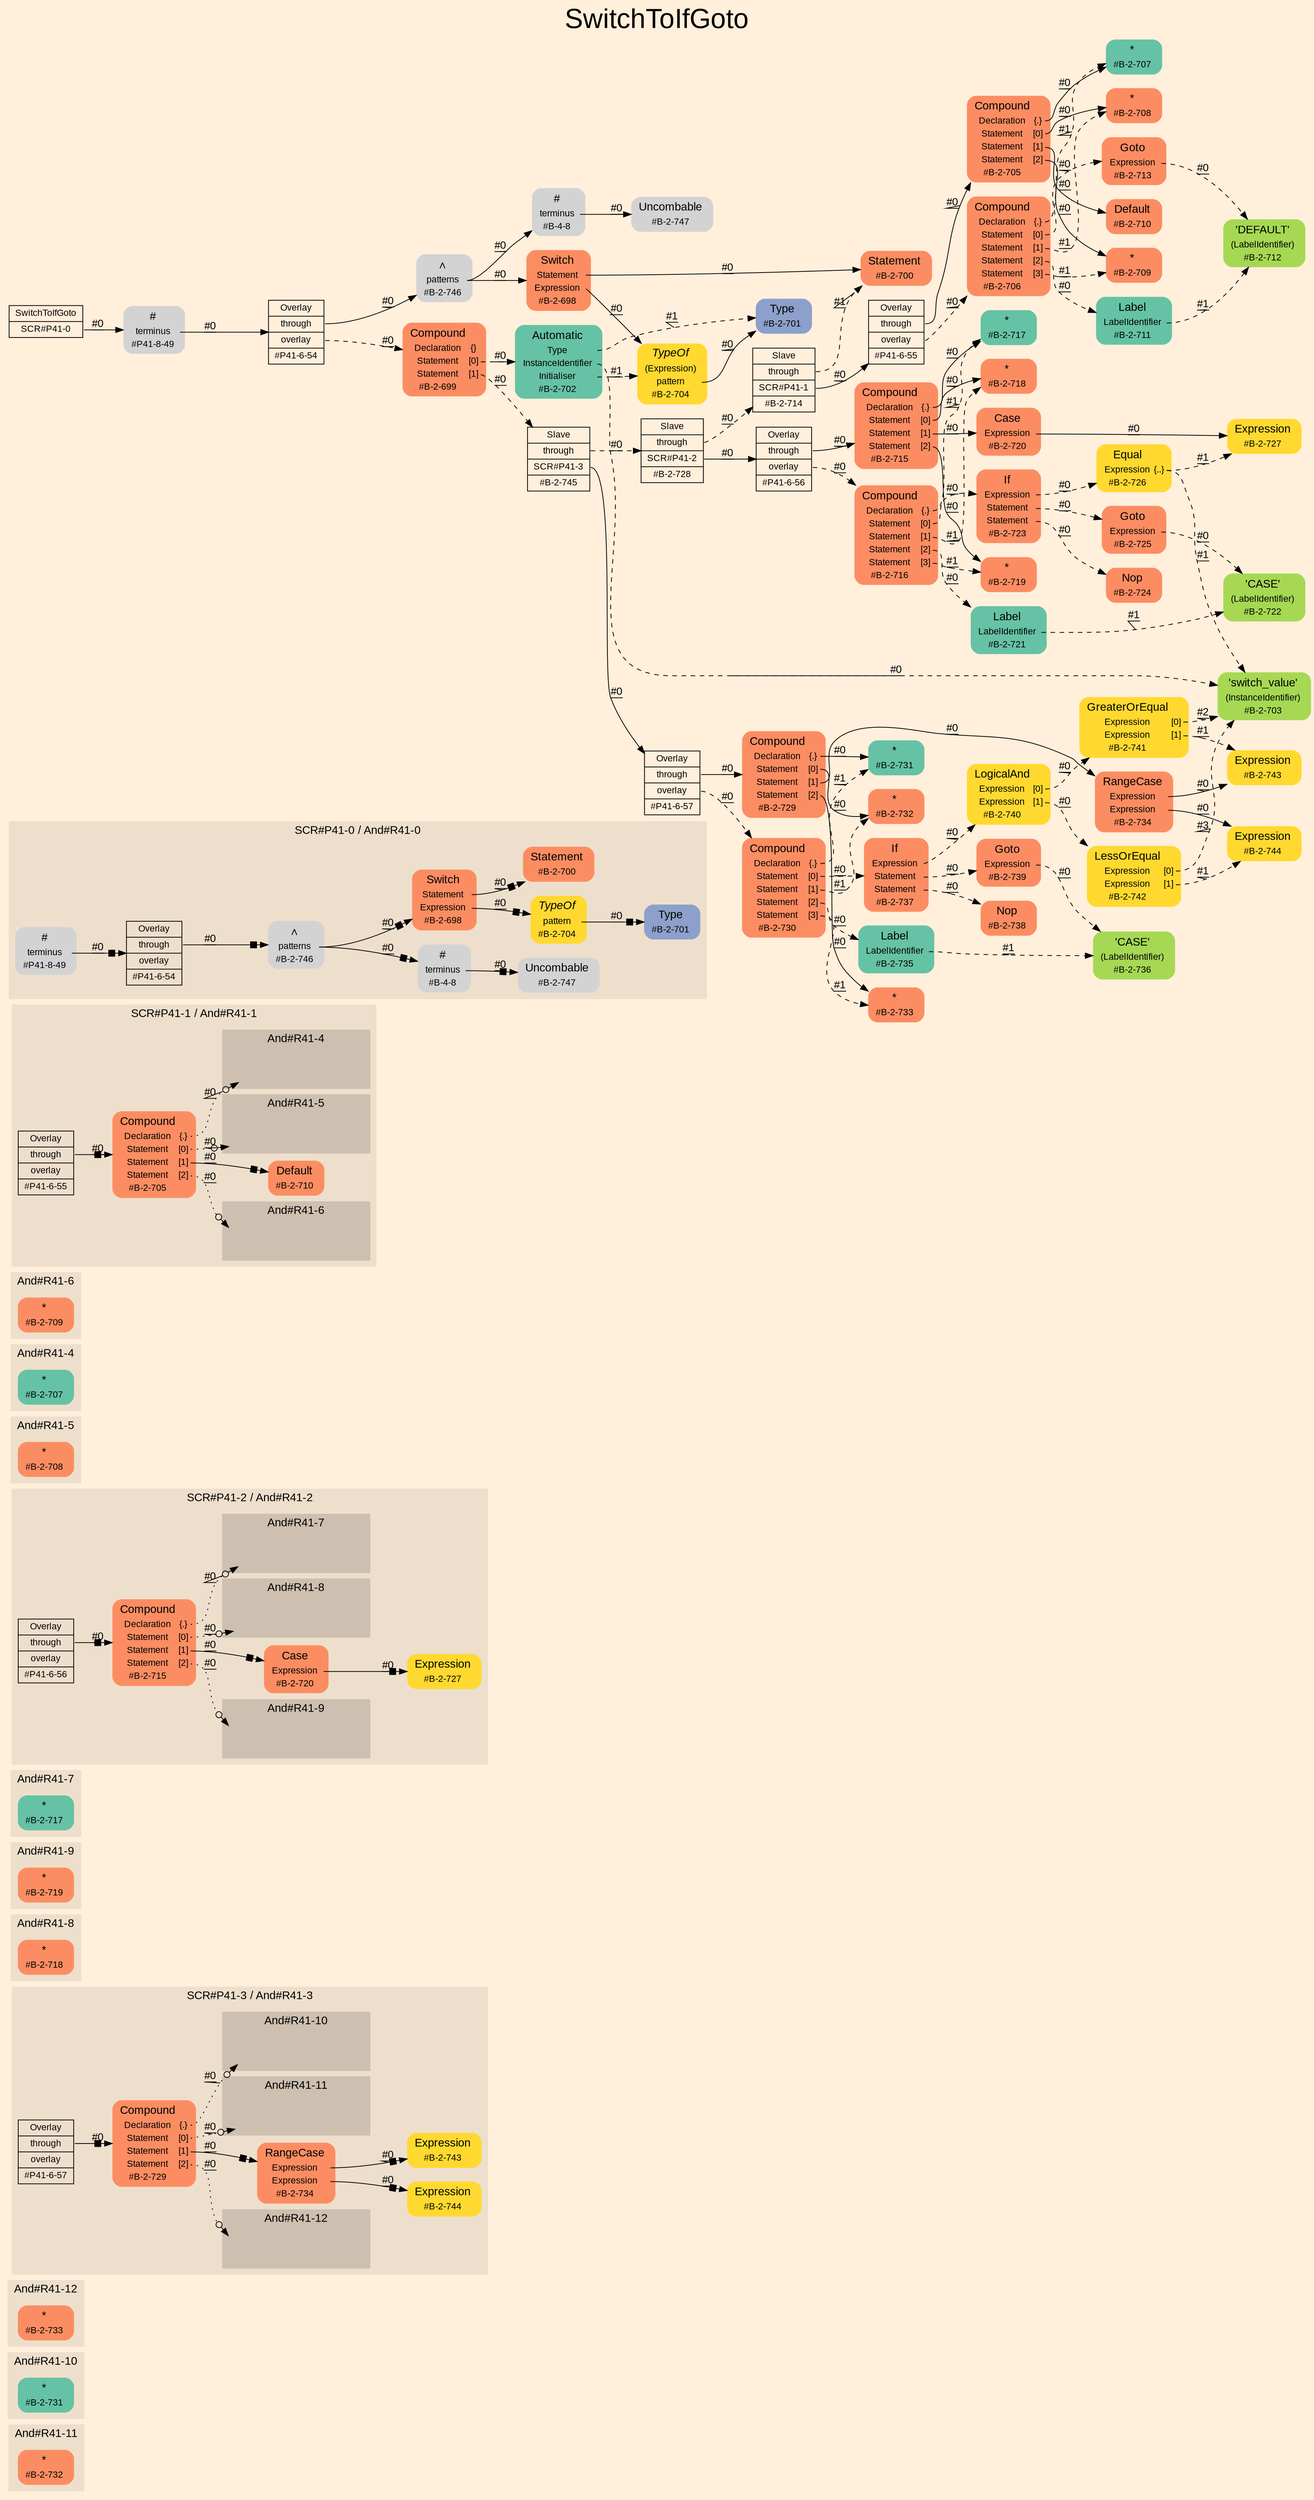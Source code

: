 digraph "SwitchToIfGoto" {
label = "SwitchToIfGoto"
labelloc = t
fontsize = "36"
graph [
    rankdir = "LR"
    ranksep = 0.3
    bgcolor = antiquewhite1
    color = black
    fontcolor = black
    fontname = "Arial"
];
node [
    fontname = "Arial"
];
edge [
    fontname = "Arial"
];

// -------------------- figure And#R41-11 --------------------
subgraph "clusterAnd#R41-11" {
    label = "And#R41-11"
    style = "filled"
    color = antiquewhite2
    fontsize = "15"
    "And#R41-11 / #B-2-732" [
        shape = "plaintext"
        fillcolor = "/set28/2"
        label = <<TABLE BORDER="0" CELLBORDER="0" CELLSPACING="0">
         <TR><TD><FONT POINT-SIZE="15.0">*</FONT></TD><TD></TD></TR>
         <TR><TD>#B-2-732</TD><TD PORT="port0"></TD></TR>
        </TABLE>>
        style = "rounded,filled"
        fontsize = "12"
    ];
    
}


// -------------------- figure And#R41-10 --------------------
subgraph "clusterAnd#R41-10" {
    label = "And#R41-10"
    style = "filled"
    color = antiquewhite2
    fontsize = "15"
    "And#R41-10 / #B-2-731" [
        shape = "plaintext"
        fillcolor = "/set28/1"
        label = <<TABLE BORDER="0" CELLBORDER="0" CELLSPACING="0">
         <TR><TD><FONT POINT-SIZE="15.0">*</FONT></TD><TD></TD></TR>
         <TR><TD>#B-2-731</TD><TD PORT="port0"></TD></TR>
        </TABLE>>
        style = "rounded,filled"
        fontsize = "12"
    ];
    
}


// -------------------- figure And#R41-12 --------------------
subgraph "clusterAnd#R41-12" {
    label = "And#R41-12"
    style = "filled"
    color = antiquewhite2
    fontsize = "15"
    "And#R41-12 / #B-2-733" [
        shape = "plaintext"
        fillcolor = "/set28/2"
        label = <<TABLE BORDER="0" CELLBORDER="0" CELLSPACING="0">
         <TR><TD><FONT POINT-SIZE="15.0">*</FONT></TD><TD></TD></TR>
         <TR><TD>#B-2-733</TD><TD PORT="port0"></TD></TR>
        </TABLE>>
        style = "rounded,filled"
        fontsize = "12"
    ];
    
}


// -------------------- figure And#R41-3 --------------------
subgraph "clusterAnd#R41-3" {
    label = "SCR#P41-3 / And#R41-3"
    style = "filled"
    color = antiquewhite2
    fontsize = "15"
    "And#R41-3 / #B-2-744" [
        shape = "plaintext"
        fillcolor = "/set28/6"
        label = <<TABLE BORDER="0" CELLBORDER="0" CELLSPACING="0">
         <TR><TD><FONT POINT-SIZE="15.0">Expression</FONT></TD><TD></TD></TR>
         <TR><TD>#B-2-744</TD><TD PORT="port0"></TD></TR>
        </TABLE>>
        style = "rounded,filled"
        fontsize = "12"
    ];
    
    "And#R41-3 / #B-2-743" [
        shape = "plaintext"
        fillcolor = "/set28/6"
        label = <<TABLE BORDER="0" CELLBORDER="0" CELLSPACING="0">
         <TR><TD><FONT POINT-SIZE="15.0">Expression</FONT></TD><TD></TD></TR>
         <TR><TD>#B-2-743</TD><TD PORT="port0"></TD></TR>
        </TABLE>>
        style = "rounded,filled"
        fontsize = "12"
    ];
    
    "And#R41-3 / #B-2-734" [
        shape = "plaintext"
        fillcolor = "/set28/2"
        label = <<TABLE BORDER="0" CELLBORDER="0" CELLSPACING="0">
         <TR><TD><FONT POINT-SIZE="15.0">RangeCase</FONT></TD><TD></TD></TR>
         <TR><TD>Expression</TD><TD PORT="port0"></TD></TR>
         <TR><TD>Expression</TD><TD PORT="port1"></TD></TR>
         <TR><TD>#B-2-734</TD><TD PORT="port2"></TD></TR>
        </TABLE>>
        style = "rounded,filled"
        fontsize = "12"
    ];
    
    "And#R41-3 / #P41-6-57" [
        shape = "record"
        fillcolor = antiquewhite2
        label = "<fixed> Overlay | <port0> through | <port1> overlay | <port2> #P41-6-57"
        style = "filled"
        fontsize = "12"
        color = black
        fontcolor = black
    ];
    
    "And#R41-3 / #B-2-729" [
        shape = "plaintext"
        fillcolor = "/set28/2"
        label = <<TABLE BORDER="0" CELLBORDER="0" CELLSPACING="0">
         <TR><TD><FONT POINT-SIZE="15.0">Compound</FONT></TD><TD></TD></TR>
         <TR><TD>Declaration</TD><TD PORT="port0">{.}</TD></TR>
         <TR><TD>Statement</TD><TD PORT="port1">[0]</TD></TR>
         <TR><TD>Statement</TD><TD PORT="port2">[1]</TD></TR>
         <TR><TD>Statement</TD><TD PORT="port3">[2]</TD></TR>
         <TR><TD>#B-2-729</TD><TD PORT="port4"></TD></TR>
        </TABLE>>
        style = "rounded,filled"
        fontsize = "12"
    ];
    
    subgraph "clusterAnd#R41-3 / And#R41-12" {
        label = "And#R41-12"
        style = "filled"
        color = antiquewhite3
        fontsize = "15"
        "And#R41-3 / #0 / #B-2-733" [
            shape = "none"
            style = "invisible"
        ];
        
    }
    
    subgraph "clusterAnd#R41-3 / And#R41-10" {
        label = "And#R41-10"
        style = "filled"
        color = antiquewhite3
        fontsize = "15"
        "And#R41-3 / #0 / #B-2-731" [
            shape = "none"
            style = "invisible"
        ];
        
    }
    
    subgraph "clusterAnd#R41-3 / And#R41-11" {
        label = "And#R41-11"
        style = "filled"
        color = antiquewhite3
        fontsize = "15"
        "And#R41-3 / #0 / #B-2-732" [
            shape = "none"
            style = "invisible"
        ];
        
    }
    
}


// -------------------- figure And#R41-8 --------------------
subgraph "clusterAnd#R41-8" {
    label = "And#R41-8"
    style = "filled"
    color = antiquewhite2
    fontsize = "15"
    "And#R41-8 / #B-2-718" [
        shape = "plaintext"
        fillcolor = "/set28/2"
        label = <<TABLE BORDER="0" CELLBORDER="0" CELLSPACING="0">
         <TR><TD><FONT POINT-SIZE="15.0">*</FONT></TD><TD></TD></TR>
         <TR><TD>#B-2-718</TD><TD PORT="port0"></TD></TR>
        </TABLE>>
        style = "rounded,filled"
        fontsize = "12"
    ];
    
}


// -------------------- figure And#R41-9 --------------------
subgraph "clusterAnd#R41-9" {
    label = "And#R41-9"
    style = "filled"
    color = antiquewhite2
    fontsize = "15"
    "And#R41-9 / #B-2-719" [
        shape = "plaintext"
        fillcolor = "/set28/2"
        label = <<TABLE BORDER="0" CELLBORDER="0" CELLSPACING="0">
         <TR><TD><FONT POINT-SIZE="15.0">*</FONT></TD><TD></TD></TR>
         <TR><TD>#B-2-719</TD><TD PORT="port0"></TD></TR>
        </TABLE>>
        style = "rounded,filled"
        fontsize = "12"
    ];
    
}


// -------------------- figure And#R41-7 --------------------
subgraph "clusterAnd#R41-7" {
    label = "And#R41-7"
    style = "filled"
    color = antiquewhite2
    fontsize = "15"
    "And#R41-7 / #B-2-717" [
        shape = "plaintext"
        fillcolor = "/set28/1"
        label = <<TABLE BORDER="0" CELLBORDER="0" CELLSPACING="0">
         <TR><TD><FONT POINT-SIZE="15.0">*</FONT></TD><TD></TD></TR>
         <TR><TD>#B-2-717</TD><TD PORT="port0"></TD></TR>
        </TABLE>>
        style = "rounded,filled"
        fontsize = "12"
    ];
    
}


// -------------------- figure And#R41-2 --------------------
subgraph "clusterAnd#R41-2" {
    label = "SCR#P41-2 / And#R41-2"
    style = "filled"
    color = antiquewhite2
    fontsize = "15"
    "And#R41-2 / #B-2-720" [
        shape = "plaintext"
        fillcolor = "/set28/2"
        label = <<TABLE BORDER="0" CELLBORDER="0" CELLSPACING="0">
         <TR><TD><FONT POINT-SIZE="15.0">Case</FONT></TD><TD></TD></TR>
         <TR><TD>Expression</TD><TD PORT="port0"></TD></TR>
         <TR><TD>#B-2-720</TD><TD PORT="port1"></TD></TR>
        </TABLE>>
        style = "rounded,filled"
        fontsize = "12"
    ];
    
    "And#R41-2 / #P41-6-56" [
        shape = "record"
        fillcolor = antiquewhite2
        label = "<fixed> Overlay | <port0> through | <port1> overlay | <port2> #P41-6-56"
        style = "filled"
        fontsize = "12"
        color = black
        fontcolor = black
    ];
    
    "And#R41-2 / #B-2-727" [
        shape = "plaintext"
        fillcolor = "/set28/6"
        label = <<TABLE BORDER="0" CELLBORDER="0" CELLSPACING="0">
         <TR><TD><FONT POINT-SIZE="15.0">Expression</FONT></TD><TD></TD></TR>
         <TR><TD>#B-2-727</TD><TD PORT="port0"></TD></TR>
        </TABLE>>
        style = "rounded,filled"
        fontsize = "12"
    ];
    
    "And#R41-2 / #B-2-715" [
        shape = "plaintext"
        fillcolor = "/set28/2"
        label = <<TABLE BORDER="0" CELLBORDER="0" CELLSPACING="0">
         <TR><TD><FONT POINT-SIZE="15.0">Compound</FONT></TD><TD></TD></TR>
         <TR><TD>Declaration</TD><TD PORT="port0">{.}</TD></TR>
         <TR><TD>Statement</TD><TD PORT="port1">[0]</TD></TR>
         <TR><TD>Statement</TD><TD PORT="port2">[1]</TD></TR>
         <TR><TD>Statement</TD><TD PORT="port3">[2]</TD></TR>
         <TR><TD>#B-2-715</TD><TD PORT="port4"></TD></TR>
        </TABLE>>
        style = "rounded,filled"
        fontsize = "12"
    ];
    
    subgraph "clusterAnd#R41-2 / And#R41-7" {
        label = "And#R41-7"
        style = "filled"
        color = antiquewhite3
        fontsize = "15"
        "And#R41-2 / #0 / #B-2-717" [
            shape = "none"
            style = "invisible"
        ];
        
    }
    
    subgraph "clusterAnd#R41-2 / And#R41-9" {
        label = "And#R41-9"
        style = "filled"
        color = antiquewhite3
        fontsize = "15"
        "And#R41-2 / #0 / #B-2-719" [
            shape = "none"
            style = "invisible"
        ];
        
    }
    
    subgraph "clusterAnd#R41-2 / And#R41-8" {
        label = "And#R41-8"
        style = "filled"
        color = antiquewhite3
        fontsize = "15"
        "And#R41-2 / #0 / #B-2-718" [
            shape = "none"
            style = "invisible"
        ];
        
    }
    
}


// -------------------- figure And#R41-5 --------------------
subgraph "clusterAnd#R41-5" {
    label = "And#R41-5"
    style = "filled"
    color = antiquewhite2
    fontsize = "15"
    "And#R41-5 / #B-2-708" [
        shape = "plaintext"
        fillcolor = "/set28/2"
        label = <<TABLE BORDER="0" CELLBORDER="0" CELLSPACING="0">
         <TR><TD><FONT POINT-SIZE="15.0">*</FONT></TD><TD></TD></TR>
         <TR><TD>#B-2-708</TD><TD PORT="port0"></TD></TR>
        </TABLE>>
        style = "rounded,filled"
        fontsize = "12"
    ];
    
}


// -------------------- figure And#R41-4 --------------------
subgraph "clusterAnd#R41-4" {
    label = "And#R41-4"
    style = "filled"
    color = antiquewhite2
    fontsize = "15"
    "And#R41-4 / #B-2-707" [
        shape = "plaintext"
        fillcolor = "/set28/1"
        label = <<TABLE BORDER="0" CELLBORDER="0" CELLSPACING="0">
         <TR><TD><FONT POINT-SIZE="15.0">*</FONT></TD><TD></TD></TR>
         <TR><TD>#B-2-707</TD><TD PORT="port0"></TD></TR>
        </TABLE>>
        style = "rounded,filled"
        fontsize = "12"
    ];
    
}


// -------------------- figure And#R41-6 --------------------
subgraph "clusterAnd#R41-6" {
    label = "And#R41-6"
    style = "filled"
    color = antiquewhite2
    fontsize = "15"
    "And#R41-6 / #B-2-709" [
        shape = "plaintext"
        fillcolor = "/set28/2"
        label = <<TABLE BORDER="0" CELLBORDER="0" CELLSPACING="0">
         <TR><TD><FONT POINT-SIZE="15.0">*</FONT></TD><TD></TD></TR>
         <TR><TD>#B-2-709</TD><TD PORT="port0"></TD></TR>
        </TABLE>>
        style = "rounded,filled"
        fontsize = "12"
    ];
    
}


// -------------------- figure And#R41-1 --------------------
subgraph "clusterAnd#R41-1" {
    label = "SCR#P41-1 / And#R41-1"
    style = "filled"
    color = antiquewhite2
    fontsize = "15"
    "And#R41-1 / #B-2-710" [
        shape = "plaintext"
        fillcolor = "/set28/2"
        label = <<TABLE BORDER="0" CELLBORDER="0" CELLSPACING="0">
         <TR><TD><FONT POINT-SIZE="15.0">Default</FONT></TD><TD></TD></TR>
         <TR><TD>#B-2-710</TD><TD PORT="port0"></TD></TR>
        </TABLE>>
        style = "rounded,filled"
        fontsize = "12"
    ];
    
    "And#R41-1 / #P41-6-55" [
        shape = "record"
        fillcolor = antiquewhite2
        label = "<fixed> Overlay | <port0> through | <port1> overlay | <port2> #P41-6-55"
        style = "filled"
        fontsize = "12"
        color = black
        fontcolor = black
    ];
    
    "And#R41-1 / #B-2-705" [
        shape = "plaintext"
        fillcolor = "/set28/2"
        label = <<TABLE BORDER="0" CELLBORDER="0" CELLSPACING="0">
         <TR><TD><FONT POINT-SIZE="15.0">Compound</FONT></TD><TD></TD></TR>
         <TR><TD>Declaration</TD><TD PORT="port0">{.}</TD></TR>
         <TR><TD>Statement</TD><TD PORT="port1">[0]</TD></TR>
         <TR><TD>Statement</TD><TD PORT="port2">[1]</TD></TR>
         <TR><TD>Statement</TD><TD PORT="port3">[2]</TD></TR>
         <TR><TD>#B-2-705</TD><TD PORT="port4"></TD></TR>
        </TABLE>>
        style = "rounded,filled"
        fontsize = "12"
    ];
    
    subgraph "clusterAnd#R41-1 / And#R41-6" {
        label = "And#R41-6"
        style = "filled"
        color = antiquewhite3
        fontsize = "15"
        "And#R41-1 / #0 / #B-2-709" [
            shape = "none"
            style = "invisible"
        ];
        
    }
    
    subgraph "clusterAnd#R41-1 / And#R41-4" {
        label = "And#R41-4"
        style = "filled"
        color = antiquewhite3
        fontsize = "15"
        "And#R41-1 / #0 / #B-2-707" [
            shape = "none"
            style = "invisible"
        ];
        
    }
    
    subgraph "clusterAnd#R41-1 / And#R41-5" {
        label = "And#R41-5"
        style = "filled"
        color = antiquewhite3
        fontsize = "15"
        "And#R41-1 / #0 / #B-2-708" [
            shape = "none"
            style = "invisible"
        ];
        
    }
    
}


// -------------------- figure And#R41-0 --------------------
subgraph "clusterAnd#R41-0" {
    label = "SCR#P41-0 / And#R41-0"
    style = "filled"
    color = antiquewhite2
    fontsize = "15"
    "And#R41-0 / #B-2-747" [
        shape = "plaintext"
        label = <<TABLE BORDER="0" CELLBORDER="0" CELLSPACING="0">
         <TR><TD><FONT POINT-SIZE="15.0">Uncombable</FONT></TD><TD></TD></TR>
         <TR><TD>#B-2-747</TD><TD PORT="port0"></TD></TR>
        </TABLE>>
        style = "rounded,filled"
        fontsize = "12"
    ];
    
    "And#R41-0 / #B-2-701" [
        shape = "plaintext"
        fillcolor = "/set28/3"
        label = <<TABLE BORDER="0" CELLBORDER="0" CELLSPACING="0">
         <TR><TD><FONT POINT-SIZE="15.0">Type</FONT></TD><TD></TD></TR>
         <TR><TD>#B-2-701</TD><TD PORT="port0"></TD></TR>
        </TABLE>>
        style = "rounded,filled"
        fontsize = "12"
    ];
    
    "And#R41-0 / #B-2-704" [
        shape = "plaintext"
        fillcolor = "/set28/6"
        label = <<TABLE BORDER="0" CELLBORDER="0" CELLSPACING="0">
         <TR><TD><FONT POINT-SIZE="15.0"><I>TypeOf</I></FONT></TD><TD></TD></TR>
         <TR><TD>pattern</TD><TD PORT="port0"></TD></TR>
         <TR><TD>#B-2-704</TD><TD PORT="port1"></TD></TR>
        </TABLE>>
        style = "rounded,filled"
        fontsize = "12"
    ];
    
    "And#R41-0 / #P41-8-49" [
        shape = "plaintext"
        label = <<TABLE BORDER="0" CELLBORDER="0" CELLSPACING="0">
         <TR><TD><FONT POINT-SIZE="15.0">#</FONT></TD><TD></TD></TR>
         <TR><TD>terminus</TD><TD PORT="port0"></TD></TR>
         <TR><TD>#P41-8-49</TD><TD PORT="port1"></TD></TR>
        </TABLE>>
        style = "rounded,filled"
        fontsize = "12"
    ];
    
    "And#R41-0 / #P41-6-54" [
        shape = "record"
        fillcolor = antiquewhite2
        label = "<fixed> Overlay | <port0> through | <port1> overlay | <port2> #P41-6-54"
        style = "filled"
        fontsize = "12"
        color = black
        fontcolor = black
    ];
    
    "And#R41-0 / #B-2-746" [
        shape = "plaintext"
        label = <<TABLE BORDER="0" CELLBORDER="0" CELLSPACING="0">
         <TR><TD><FONT POINT-SIZE="15.0">∧</FONT></TD><TD></TD></TR>
         <TR><TD>patterns</TD><TD PORT="port0"></TD></TR>
         <TR><TD>#B-2-746</TD><TD PORT="port1"></TD></TR>
        </TABLE>>
        style = "rounded,filled"
        fontsize = "12"
    ];
    
    "And#R41-0 / #B-4-8" [
        shape = "plaintext"
        label = <<TABLE BORDER="0" CELLBORDER="0" CELLSPACING="0">
         <TR><TD><FONT POINT-SIZE="15.0">#</FONT></TD><TD></TD></TR>
         <TR><TD>terminus</TD><TD PORT="port0"></TD></TR>
         <TR><TD>#B-4-8</TD><TD PORT="port1"></TD></TR>
        </TABLE>>
        style = "rounded,filled"
        fontsize = "12"
    ];
    
    "And#R41-0 / #B-2-700" [
        shape = "plaintext"
        fillcolor = "/set28/2"
        label = <<TABLE BORDER="0" CELLBORDER="0" CELLSPACING="0">
         <TR><TD><FONT POINT-SIZE="15.0">Statement</FONT></TD><TD></TD></TR>
         <TR><TD>#B-2-700</TD><TD PORT="port0"></TD></TR>
        </TABLE>>
        style = "rounded,filled"
        fontsize = "12"
    ];
    
    "And#R41-0 / #B-2-698" [
        shape = "plaintext"
        fillcolor = "/set28/2"
        label = <<TABLE BORDER="0" CELLBORDER="0" CELLSPACING="0">
         <TR><TD><FONT POINT-SIZE="15.0">Switch</FONT></TD><TD></TD></TR>
         <TR><TD>Statement</TD><TD PORT="port0"></TD></TR>
         <TR><TD>Expression</TD><TD PORT="port1"></TD></TR>
         <TR><TD>#B-2-698</TD><TD PORT="port2"></TD></TR>
        </TABLE>>
        style = "rounded,filled"
        fontsize = "12"
    ];
    
}


// -------------------- transformation figure --------------------
"CR#P41-0" [
    shape = "record"
    fillcolor = antiquewhite1
    label = "<fixed> SwitchToIfGoto | <port0> SCR#P41-0"
    style = "filled"
    fontsize = "12"
    color = black
    fontcolor = black
];

"#P41-8-49" [
    shape = "plaintext"
    label = <<TABLE BORDER="0" CELLBORDER="0" CELLSPACING="0">
     <TR><TD><FONT POINT-SIZE="15.0">#</FONT></TD><TD></TD></TR>
     <TR><TD>terminus</TD><TD PORT="port0"></TD></TR>
     <TR><TD>#P41-8-49</TD><TD PORT="port1"></TD></TR>
    </TABLE>>
    style = "rounded,filled"
    fontsize = "12"
];

"#P41-6-54" [
    shape = "record"
    fillcolor = antiquewhite1
    label = "<fixed> Overlay | <port0> through | <port1> overlay | <port2> #P41-6-54"
    style = "filled"
    fontsize = "12"
    color = black
    fontcolor = black
];

"#B-2-746" [
    shape = "plaintext"
    label = <<TABLE BORDER="0" CELLBORDER="0" CELLSPACING="0">
     <TR><TD><FONT POINT-SIZE="15.0">∧</FONT></TD><TD></TD></TR>
     <TR><TD>patterns</TD><TD PORT="port0"></TD></TR>
     <TR><TD>#B-2-746</TD><TD PORT="port1"></TD></TR>
    </TABLE>>
    style = "rounded,filled"
    fontsize = "12"
];

"#B-2-698" [
    shape = "plaintext"
    fillcolor = "/set28/2"
    label = <<TABLE BORDER="0" CELLBORDER="0" CELLSPACING="0">
     <TR><TD><FONT POINT-SIZE="15.0">Switch</FONT></TD><TD></TD></TR>
     <TR><TD>Statement</TD><TD PORT="port0"></TD></TR>
     <TR><TD>Expression</TD><TD PORT="port1"></TD></TR>
     <TR><TD>#B-2-698</TD><TD PORT="port2"></TD></TR>
    </TABLE>>
    style = "rounded,filled"
    fontsize = "12"
];

"#B-2-700" [
    shape = "plaintext"
    fillcolor = "/set28/2"
    label = <<TABLE BORDER="0" CELLBORDER="0" CELLSPACING="0">
     <TR><TD><FONT POINT-SIZE="15.0">Statement</FONT></TD><TD></TD></TR>
     <TR><TD>#B-2-700</TD><TD PORT="port0"></TD></TR>
    </TABLE>>
    style = "rounded,filled"
    fontsize = "12"
];

"#B-2-704" [
    shape = "plaintext"
    fillcolor = "/set28/6"
    label = <<TABLE BORDER="0" CELLBORDER="0" CELLSPACING="0">
     <TR><TD><FONT POINT-SIZE="15.0"><I>TypeOf</I></FONT></TD><TD></TD></TR>
     <TR><TD>(Expression)</TD><TD PORT="port0"></TD></TR>
     <TR><TD>pattern</TD><TD PORT="port1"></TD></TR>
     <TR><TD>#B-2-704</TD><TD PORT="port2"></TD></TR>
    </TABLE>>
    style = "rounded,filled"
    fontsize = "12"
];

"#B-2-701" [
    shape = "plaintext"
    fillcolor = "/set28/3"
    label = <<TABLE BORDER="0" CELLBORDER="0" CELLSPACING="0">
     <TR><TD><FONT POINT-SIZE="15.0">Type</FONT></TD><TD></TD></TR>
     <TR><TD>#B-2-701</TD><TD PORT="port0"></TD></TR>
    </TABLE>>
    style = "rounded,filled"
    fontsize = "12"
];

"#B-4-8" [
    shape = "plaintext"
    label = <<TABLE BORDER="0" CELLBORDER="0" CELLSPACING="0">
     <TR><TD><FONT POINT-SIZE="15.0">#</FONT></TD><TD></TD></TR>
     <TR><TD>terminus</TD><TD PORT="port0"></TD></TR>
     <TR><TD>#B-4-8</TD><TD PORT="port1"></TD></TR>
    </TABLE>>
    style = "rounded,filled"
    fontsize = "12"
];

"#B-2-747" [
    shape = "plaintext"
    label = <<TABLE BORDER="0" CELLBORDER="0" CELLSPACING="0">
     <TR><TD><FONT POINT-SIZE="15.0">Uncombable</FONT></TD><TD></TD></TR>
     <TR><TD>#B-2-747</TD><TD PORT="port0"></TD></TR>
    </TABLE>>
    style = "rounded,filled"
    fontsize = "12"
];

"#B-2-699" [
    shape = "plaintext"
    fillcolor = "/set28/2"
    label = <<TABLE BORDER="0" CELLBORDER="0" CELLSPACING="0">
     <TR><TD><FONT POINT-SIZE="15.0">Compound</FONT></TD><TD></TD></TR>
     <TR><TD>Declaration</TD><TD PORT="port0">{}</TD></TR>
     <TR><TD>Statement</TD><TD PORT="port1">[0]</TD></TR>
     <TR><TD>Statement</TD><TD PORT="port2">[1]</TD></TR>
     <TR><TD>#B-2-699</TD><TD PORT="port3"></TD></TR>
    </TABLE>>
    style = "rounded,filled"
    fontsize = "12"
];

"#B-2-702" [
    shape = "plaintext"
    fillcolor = "/set28/1"
    label = <<TABLE BORDER="0" CELLBORDER="0" CELLSPACING="0">
     <TR><TD><FONT POINT-SIZE="15.0">Automatic</FONT></TD><TD></TD></TR>
     <TR><TD>Type</TD><TD PORT="port0"></TD></TR>
     <TR><TD>InstanceIdentifier</TD><TD PORT="port1"></TD></TR>
     <TR><TD>Initialiser</TD><TD PORT="port2"></TD></TR>
     <TR><TD>#B-2-702</TD><TD PORT="port3"></TD></TR>
    </TABLE>>
    style = "rounded,filled"
    fontsize = "12"
];

"#B-2-703" [
    shape = "plaintext"
    fillcolor = "/set28/5"
    label = <<TABLE BORDER="0" CELLBORDER="0" CELLSPACING="0">
     <TR><TD><FONT POINT-SIZE="15.0">'switch_value'</FONT></TD><TD></TD></TR>
     <TR><TD>(InstanceIdentifier)</TD><TD PORT="port0"></TD></TR>
     <TR><TD>#B-2-703</TD><TD PORT="port1"></TD></TR>
    </TABLE>>
    style = "rounded,filled"
    fontsize = "12"
];

"#B-2-745" [
    shape = "record"
    fillcolor = antiquewhite1
    label = "<fixed> Slave | <port0> through | <port1> SCR#P41-3 | <port2> #B-2-745"
    style = "filled"
    fontsize = "12"
    color = black
    fontcolor = black
];

"#B-2-728" [
    shape = "record"
    fillcolor = antiquewhite1
    label = "<fixed> Slave | <port0> through | <port1> SCR#P41-2 | <port2> #B-2-728"
    style = "filled"
    fontsize = "12"
    color = black
    fontcolor = black
];

"#B-2-714" [
    shape = "record"
    fillcolor = antiquewhite1
    label = "<fixed> Slave | <port0> through | <port1> SCR#P41-1 | <port2> #B-2-714"
    style = "filled"
    fontsize = "12"
    color = black
    fontcolor = black
];

"#P41-6-55" [
    shape = "record"
    fillcolor = antiquewhite1
    label = "<fixed> Overlay | <port0> through | <port1> overlay | <port2> #P41-6-55"
    style = "filled"
    fontsize = "12"
    color = black
    fontcolor = black
];

"#B-2-705" [
    shape = "plaintext"
    fillcolor = "/set28/2"
    label = <<TABLE BORDER="0" CELLBORDER="0" CELLSPACING="0">
     <TR><TD><FONT POINT-SIZE="15.0">Compound</FONT></TD><TD></TD></TR>
     <TR><TD>Declaration</TD><TD PORT="port0">{.}</TD></TR>
     <TR><TD>Statement</TD><TD PORT="port1">[0]</TD></TR>
     <TR><TD>Statement</TD><TD PORT="port2">[1]</TD></TR>
     <TR><TD>Statement</TD><TD PORT="port3">[2]</TD></TR>
     <TR><TD>#B-2-705</TD><TD PORT="port4"></TD></TR>
    </TABLE>>
    style = "rounded,filled"
    fontsize = "12"
];

"#B-2-707" [
    shape = "plaintext"
    fillcolor = "/set28/1"
    label = <<TABLE BORDER="0" CELLBORDER="0" CELLSPACING="0">
     <TR><TD><FONT POINT-SIZE="15.0">*</FONT></TD><TD></TD></TR>
     <TR><TD>#B-2-707</TD><TD PORT="port0"></TD></TR>
    </TABLE>>
    style = "rounded,filled"
    fontsize = "12"
];

"#B-2-708" [
    shape = "plaintext"
    fillcolor = "/set28/2"
    label = <<TABLE BORDER="0" CELLBORDER="0" CELLSPACING="0">
     <TR><TD><FONT POINT-SIZE="15.0">*</FONT></TD><TD></TD></TR>
     <TR><TD>#B-2-708</TD><TD PORT="port0"></TD></TR>
    </TABLE>>
    style = "rounded,filled"
    fontsize = "12"
];

"#B-2-710" [
    shape = "plaintext"
    fillcolor = "/set28/2"
    label = <<TABLE BORDER="0" CELLBORDER="0" CELLSPACING="0">
     <TR><TD><FONT POINT-SIZE="15.0">Default</FONT></TD><TD></TD></TR>
     <TR><TD>#B-2-710</TD><TD PORT="port0"></TD></TR>
    </TABLE>>
    style = "rounded,filled"
    fontsize = "12"
];

"#B-2-709" [
    shape = "plaintext"
    fillcolor = "/set28/2"
    label = <<TABLE BORDER="0" CELLBORDER="0" CELLSPACING="0">
     <TR><TD><FONT POINT-SIZE="15.0">*</FONT></TD><TD></TD></TR>
     <TR><TD>#B-2-709</TD><TD PORT="port0"></TD></TR>
    </TABLE>>
    style = "rounded,filled"
    fontsize = "12"
];

"#B-2-706" [
    shape = "plaintext"
    fillcolor = "/set28/2"
    label = <<TABLE BORDER="0" CELLBORDER="0" CELLSPACING="0">
     <TR><TD><FONT POINT-SIZE="15.0">Compound</FONT></TD><TD></TD></TR>
     <TR><TD>Declaration</TD><TD PORT="port0">{.}</TD></TR>
     <TR><TD>Statement</TD><TD PORT="port1">[0]</TD></TR>
     <TR><TD>Statement</TD><TD PORT="port2">[1]</TD></TR>
     <TR><TD>Statement</TD><TD PORT="port3">[2]</TD></TR>
     <TR><TD>Statement</TD><TD PORT="port4">[3]</TD></TR>
     <TR><TD>#B-2-706</TD><TD PORT="port5"></TD></TR>
    </TABLE>>
    style = "rounded,filled"
    fontsize = "12"
];

"#B-2-713" [
    shape = "plaintext"
    fillcolor = "/set28/2"
    label = <<TABLE BORDER="0" CELLBORDER="0" CELLSPACING="0">
     <TR><TD><FONT POINT-SIZE="15.0">Goto</FONT></TD><TD></TD></TR>
     <TR><TD>Expression</TD><TD PORT="port0"></TD></TR>
     <TR><TD>#B-2-713</TD><TD PORT="port1"></TD></TR>
    </TABLE>>
    style = "rounded,filled"
    fontsize = "12"
];

"#B-2-712" [
    shape = "plaintext"
    fillcolor = "/set28/5"
    label = <<TABLE BORDER="0" CELLBORDER="0" CELLSPACING="0">
     <TR><TD><FONT POINT-SIZE="15.0">'DEFAULT'</FONT></TD><TD></TD></TR>
     <TR><TD>(LabelIdentifier)</TD><TD PORT="port0"></TD></TR>
     <TR><TD>#B-2-712</TD><TD PORT="port1"></TD></TR>
    </TABLE>>
    style = "rounded,filled"
    fontsize = "12"
];

"#B-2-711" [
    shape = "plaintext"
    fillcolor = "/set28/1"
    label = <<TABLE BORDER="0" CELLBORDER="0" CELLSPACING="0">
     <TR><TD><FONT POINT-SIZE="15.0">Label</FONT></TD><TD></TD></TR>
     <TR><TD>LabelIdentifier</TD><TD PORT="port0"></TD></TR>
     <TR><TD>#B-2-711</TD><TD PORT="port1"></TD></TR>
    </TABLE>>
    style = "rounded,filled"
    fontsize = "12"
];

"#P41-6-56" [
    shape = "record"
    fillcolor = antiquewhite1
    label = "<fixed> Overlay | <port0> through | <port1> overlay | <port2> #P41-6-56"
    style = "filled"
    fontsize = "12"
    color = black
    fontcolor = black
];

"#B-2-715" [
    shape = "plaintext"
    fillcolor = "/set28/2"
    label = <<TABLE BORDER="0" CELLBORDER="0" CELLSPACING="0">
     <TR><TD><FONT POINT-SIZE="15.0">Compound</FONT></TD><TD></TD></TR>
     <TR><TD>Declaration</TD><TD PORT="port0">{.}</TD></TR>
     <TR><TD>Statement</TD><TD PORT="port1">[0]</TD></TR>
     <TR><TD>Statement</TD><TD PORT="port2">[1]</TD></TR>
     <TR><TD>Statement</TD><TD PORT="port3">[2]</TD></TR>
     <TR><TD>#B-2-715</TD><TD PORT="port4"></TD></TR>
    </TABLE>>
    style = "rounded,filled"
    fontsize = "12"
];

"#B-2-717" [
    shape = "plaintext"
    fillcolor = "/set28/1"
    label = <<TABLE BORDER="0" CELLBORDER="0" CELLSPACING="0">
     <TR><TD><FONT POINT-SIZE="15.0">*</FONT></TD><TD></TD></TR>
     <TR><TD>#B-2-717</TD><TD PORT="port0"></TD></TR>
    </TABLE>>
    style = "rounded,filled"
    fontsize = "12"
];

"#B-2-718" [
    shape = "plaintext"
    fillcolor = "/set28/2"
    label = <<TABLE BORDER="0" CELLBORDER="0" CELLSPACING="0">
     <TR><TD><FONT POINT-SIZE="15.0">*</FONT></TD><TD></TD></TR>
     <TR><TD>#B-2-718</TD><TD PORT="port0"></TD></TR>
    </TABLE>>
    style = "rounded,filled"
    fontsize = "12"
];

"#B-2-720" [
    shape = "plaintext"
    fillcolor = "/set28/2"
    label = <<TABLE BORDER="0" CELLBORDER="0" CELLSPACING="0">
     <TR><TD><FONT POINT-SIZE="15.0">Case</FONT></TD><TD></TD></TR>
     <TR><TD>Expression</TD><TD PORT="port0"></TD></TR>
     <TR><TD>#B-2-720</TD><TD PORT="port1"></TD></TR>
    </TABLE>>
    style = "rounded,filled"
    fontsize = "12"
];

"#B-2-727" [
    shape = "plaintext"
    fillcolor = "/set28/6"
    label = <<TABLE BORDER="0" CELLBORDER="0" CELLSPACING="0">
     <TR><TD><FONT POINT-SIZE="15.0">Expression</FONT></TD><TD></TD></TR>
     <TR><TD>#B-2-727</TD><TD PORT="port0"></TD></TR>
    </TABLE>>
    style = "rounded,filled"
    fontsize = "12"
];

"#B-2-719" [
    shape = "plaintext"
    fillcolor = "/set28/2"
    label = <<TABLE BORDER="0" CELLBORDER="0" CELLSPACING="0">
     <TR><TD><FONT POINT-SIZE="15.0">*</FONT></TD><TD></TD></TR>
     <TR><TD>#B-2-719</TD><TD PORT="port0"></TD></TR>
    </TABLE>>
    style = "rounded,filled"
    fontsize = "12"
];

"#B-2-716" [
    shape = "plaintext"
    fillcolor = "/set28/2"
    label = <<TABLE BORDER="0" CELLBORDER="0" CELLSPACING="0">
     <TR><TD><FONT POINT-SIZE="15.0">Compound</FONT></TD><TD></TD></TR>
     <TR><TD>Declaration</TD><TD PORT="port0">{.}</TD></TR>
     <TR><TD>Statement</TD><TD PORT="port1">[0]</TD></TR>
     <TR><TD>Statement</TD><TD PORT="port2">[1]</TD></TR>
     <TR><TD>Statement</TD><TD PORT="port3">[2]</TD></TR>
     <TR><TD>Statement</TD><TD PORT="port4">[3]</TD></TR>
     <TR><TD>#B-2-716</TD><TD PORT="port5"></TD></TR>
    </TABLE>>
    style = "rounded,filled"
    fontsize = "12"
];

"#B-2-723" [
    shape = "plaintext"
    fillcolor = "/set28/2"
    label = <<TABLE BORDER="0" CELLBORDER="0" CELLSPACING="0">
     <TR><TD><FONT POINT-SIZE="15.0">If</FONT></TD><TD></TD></TR>
     <TR><TD>Expression</TD><TD PORT="port0"></TD></TR>
     <TR><TD>Statement</TD><TD PORT="port1"></TD></TR>
     <TR><TD>Statement</TD><TD PORT="port2"></TD></TR>
     <TR><TD>#B-2-723</TD><TD PORT="port3"></TD></TR>
    </TABLE>>
    style = "rounded,filled"
    fontsize = "12"
];

"#B-2-726" [
    shape = "plaintext"
    fillcolor = "/set28/6"
    label = <<TABLE BORDER="0" CELLBORDER="0" CELLSPACING="0">
     <TR><TD><FONT POINT-SIZE="15.0">Equal</FONT></TD><TD></TD></TR>
     <TR><TD>Expression</TD><TD PORT="port0">{..}</TD></TR>
     <TR><TD>#B-2-726</TD><TD PORT="port1"></TD></TR>
    </TABLE>>
    style = "rounded,filled"
    fontsize = "12"
];

"#B-2-725" [
    shape = "plaintext"
    fillcolor = "/set28/2"
    label = <<TABLE BORDER="0" CELLBORDER="0" CELLSPACING="0">
     <TR><TD><FONT POINT-SIZE="15.0">Goto</FONT></TD><TD></TD></TR>
     <TR><TD>Expression</TD><TD PORT="port0"></TD></TR>
     <TR><TD>#B-2-725</TD><TD PORT="port1"></TD></TR>
    </TABLE>>
    style = "rounded,filled"
    fontsize = "12"
];

"#B-2-722" [
    shape = "plaintext"
    fillcolor = "/set28/5"
    label = <<TABLE BORDER="0" CELLBORDER="0" CELLSPACING="0">
     <TR><TD><FONT POINT-SIZE="15.0">'CASE'</FONT></TD><TD></TD></TR>
     <TR><TD>(LabelIdentifier)</TD><TD PORT="port0"></TD></TR>
     <TR><TD>#B-2-722</TD><TD PORT="port1"></TD></TR>
    </TABLE>>
    style = "rounded,filled"
    fontsize = "12"
];

"#B-2-724" [
    shape = "plaintext"
    fillcolor = "/set28/2"
    label = <<TABLE BORDER="0" CELLBORDER="0" CELLSPACING="0">
     <TR><TD><FONT POINT-SIZE="15.0">Nop</FONT></TD><TD></TD></TR>
     <TR><TD>#B-2-724</TD><TD PORT="port0"></TD></TR>
    </TABLE>>
    style = "rounded,filled"
    fontsize = "12"
];

"#B-2-721" [
    shape = "plaintext"
    fillcolor = "/set28/1"
    label = <<TABLE BORDER="0" CELLBORDER="0" CELLSPACING="0">
     <TR><TD><FONT POINT-SIZE="15.0">Label</FONT></TD><TD></TD></TR>
     <TR><TD>LabelIdentifier</TD><TD PORT="port0"></TD></TR>
     <TR><TD>#B-2-721</TD><TD PORT="port1"></TD></TR>
    </TABLE>>
    style = "rounded,filled"
    fontsize = "12"
];

"#P41-6-57" [
    shape = "record"
    fillcolor = antiquewhite1
    label = "<fixed> Overlay | <port0> through | <port1> overlay | <port2> #P41-6-57"
    style = "filled"
    fontsize = "12"
    color = black
    fontcolor = black
];

"#B-2-729" [
    shape = "plaintext"
    fillcolor = "/set28/2"
    label = <<TABLE BORDER="0" CELLBORDER="0" CELLSPACING="0">
     <TR><TD><FONT POINT-SIZE="15.0">Compound</FONT></TD><TD></TD></TR>
     <TR><TD>Declaration</TD><TD PORT="port0">{.}</TD></TR>
     <TR><TD>Statement</TD><TD PORT="port1">[0]</TD></TR>
     <TR><TD>Statement</TD><TD PORT="port2">[1]</TD></TR>
     <TR><TD>Statement</TD><TD PORT="port3">[2]</TD></TR>
     <TR><TD>#B-2-729</TD><TD PORT="port4"></TD></TR>
    </TABLE>>
    style = "rounded,filled"
    fontsize = "12"
];

"#B-2-731" [
    shape = "plaintext"
    fillcolor = "/set28/1"
    label = <<TABLE BORDER="0" CELLBORDER="0" CELLSPACING="0">
     <TR><TD><FONT POINT-SIZE="15.0">*</FONT></TD><TD></TD></TR>
     <TR><TD>#B-2-731</TD><TD PORT="port0"></TD></TR>
    </TABLE>>
    style = "rounded,filled"
    fontsize = "12"
];

"#B-2-732" [
    shape = "plaintext"
    fillcolor = "/set28/2"
    label = <<TABLE BORDER="0" CELLBORDER="0" CELLSPACING="0">
     <TR><TD><FONT POINT-SIZE="15.0">*</FONT></TD><TD></TD></TR>
     <TR><TD>#B-2-732</TD><TD PORT="port0"></TD></TR>
    </TABLE>>
    style = "rounded,filled"
    fontsize = "12"
];

"#B-2-734" [
    shape = "plaintext"
    fillcolor = "/set28/2"
    label = <<TABLE BORDER="0" CELLBORDER="0" CELLSPACING="0">
     <TR><TD><FONT POINT-SIZE="15.0">RangeCase</FONT></TD><TD></TD></TR>
     <TR><TD>Expression</TD><TD PORT="port0"></TD></TR>
     <TR><TD>Expression</TD><TD PORT="port1"></TD></TR>
     <TR><TD>#B-2-734</TD><TD PORT="port2"></TD></TR>
    </TABLE>>
    style = "rounded,filled"
    fontsize = "12"
];

"#B-2-743" [
    shape = "plaintext"
    fillcolor = "/set28/6"
    label = <<TABLE BORDER="0" CELLBORDER="0" CELLSPACING="0">
     <TR><TD><FONT POINT-SIZE="15.0">Expression</FONT></TD><TD></TD></TR>
     <TR><TD>#B-2-743</TD><TD PORT="port0"></TD></TR>
    </TABLE>>
    style = "rounded,filled"
    fontsize = "12"
];

"#B-2-744" [
    shape = "plaintext"
    fillcolor = "/set28/6"
    label = <<TABLE BORDER="0" CELLBORDER="0" CELLSPACING="0">
     <TR><TD><FONT POINT-SIZE="15.0">Expression</FONT></TD><TD></TD></TR>
     <TR><TD>#B-2-744</TD><TD PORT="port0"></TD></TR>
    </TABLE>>
    style = "rounded,filled"
    fontsize = "12"
];

"#B-2-733" [
    shape = "plaintext"
    fillcolor = "/set28/2"
    label = <<TABLE BORDER="0" CELLBORDER="0" CELLSPACING="0">
     <TR><TD><FONT POINT-SIZE="15.0">*</FONT></TD><TD></TD></TR>
     <TR><TD>#B-2-733</TD><TD PORT="port0"></TD></TR>
    </TABLE>>
    style = "rounded,filled"
    fontsize = "12"
];

"#B-2-730" [
    shape = "plaintext"
    fillcolor = "/set28/2"
    label = <<TABLE BORDER="0" CELLBORDER="0" CELLSPACING="0">
     <TR><TD><FONT POINT-SIZE="15.0">Compound</FONT></TD><TD></TD></TR>
     <TR><TD>Declaration</TD><TD PORT="port0">{.}</TD></TR>
     <TR><TD>Statement</TD><TD PORT="port1">[0]</TD></TR>
     <TR><TD>Statement</TD><TD PORT="port2">[1]</TD></TR>
     <TR><TD>Statement</TD><TD PORT="port3">[2]</TD></TR>
     <TR><TD>Statement</TD><TD PORT="port4">[3]</TD></TR>
     <TR><TD>#B-2-730</TD><TD PORT="port5"></TD></TR>
    </TABLE>>
    style = "rounded,filled"
    fontsize = "12"
];

"#B-2-737" [
    shape = "plaintext"
    fillcolor = "/set28/2"
    label = <<TABLE BORDER="0" CELLBORDER="0" CELLSPACING="0">
     <TR><TD><FONT POINT-SIZE="15.0">If</FONT></TD><TD></TD></TR>
     <TR><TD>Expression</TD><TD PORT="port0"></TD></TR>
     <TR><TD>Statement</TD><TD PORT="port1"></TD></TR>
     <TR><TD>Statement</TD><TD PORT="port2"></TD></TR>
     <TR><TD>#B-2-737</TD><TD PORT="port3"></TD></TR>
    </TABLE>>
    style = "rounded,filled"
    fontsize = "12"
];

"#B-2-740" [
    shape = "plaintext"
    fillcolor = "/set28/6"
    label = <<TABLE BORDER="0" CELLBORDER="0" CELLSPACING="0">
     <TR><TD><FONT POINT-SIZE="15.0">LogicalAnd</FONT></TD><TD></TD></TR>
     <TR><TD>Expression</TD><TD PORT="port0">[0]</TD></TR>
     <TR><TD>Expression</TD><TD PORT="port1">[1]</TD></TR>
     <TR><TD>#B-2-740</TD><TD PORT="port2"></TD></TR>
    </TABLE>>
    style = "rounded,filled"
    fontsize = "12"
];

"#B-2-741" [
    shape = "plaintext"
    fillcolor = "/set28/6"
    label = <<TABLE BORDER="0" CELLBORDER="0" CELLSPACING="0">
     <TR><TD><FONT POINT-SIZE="15.0">GreaterOrEqual</FONT></TD><TD></TD></TR>
     <TR><TD>Expression</TD><TD PORT="port0">[0]</TD></TR>
     <TR><TD>Expression</TD><TD PORT="port1">[1]</TD></TR>
     <TR><TD>#B-2-741</TD><TD PORT="port2"></TD></TR>
    </TABLE>>
    style = "rounded,filled"
    fontsize = "12"
];

"#B-2-742" [
    shape = "plaintext"
    fillcolor = "/set28/6"
    label = <<TABLE BORDER="0" CELLBORDER="0" CELLSPACING="0">
     <TR><TD><FONT POINT-SIZE="15.0">LessOrEqual</FONT></TD><TD></TD></TR>
     <TR><TD>Expression</TD><TD PORT="port0">[0]</TD></TR>
     <TR><TD>Expression</TD><TD PORT="port1">[1]</TD></TR>
     <TR><TD>#B-2-742</TD><TD PORT="port2"></TD></TR>
    </TABLE>>
    style = "rounded,filled"
    fontsize = "12"
];

"#B-2-739" [
    shape = "plaintext"
    fillcolor = "/set28/2"
    label = <<TABLE BORDER="0" CELLBORDER="0" CELLSPACING="0">
     <TR><TD><FONT POINT-SIZE="15.0">Goto</FONT></TD><TD></TD></TR>
     <TR><TD>Expression</TD><TD PORT="port0"></TD></TR>
     <TR><TD>#B-2-739</TD><TD PORT="port1"></TD></TR>
    </TABLE>>
    style = "rounded,filled"
    fontsize = "12"
];

"#B-2-736" [
    shape = "plaintext"
    fillcolor = "/set28/5"
    label = <<TABLE BORDER="0" CELLBORDER="0" CELLSPACING="0">
     <TR><TD><FONT POINT-SIZE="15.0">'CASE'</FONT></TD><TD></TD></TR>
     <TR><TD>(LabelIdentifier)</TD><TD PORT="port0"></TD></TR>
     <TR><TD>#B-2-736</TD><TD PORT="port1"></TD></TR>
    </TABLE>>
    style = "rounded,filled"
    fontsize = "12"
];

"#B-2-738" [
    shape = "plaintext"
    fillcolor = "/set28/2"
    label = <<TABLE BORDER="0" CELLBORDER="0" CELLSPACING="0">
     <TR><TD><FONT POINT-SIZE="15.0">Nop</FONT></TD><TD></TD></TR>
     <TR><TD>#B-2-738</TD><TD PORT="port0"></TD></TR>
    </TABLE>>
    style = "rounded,filled"
    fontsize = "12"
];

"#B-2-735" [
    shape = "plaintext"
    fillcolor = "/set28/1"
    label = <<TABLE BORDER="0" CELLBORDER="0" CELLSPACING="0">
     <TR><TD><FONT POINT-SIZE="15.0">Label</FONT></TD><TD></TD></TR>
     <TR><TD>LabelIdentifier</TD><TD PORT="port0"></TD></TR>
     <TR><TD>#B-2-735</TD><TD PORT="port1"></TD></TR>
    </TABLE>>
    style = "rounded,filled"
    fontsize = "12"
];


// -------------------- links --------------------
// links for block CR#P41-0
"CR#P41-0":port0 -> "#P41-8-49" [
    style="solid"
    label = "#0"
    decorate = true
    color = black
    fontcolor = black
];

// links for block #P41-8-49
"#P41-8-49":port0 -> "#P41-6-54" [
    style="solid"
    label = "#0"
    decorate = true
    color = black
    fontcolor = black
];

// links for block #P41-6-54
"#P41-6-54":port0 -> "#B-2-746" [
    style="solid"
    label = "#0"
    decorate = true
    color = black
    fontcolor = black
];

"#P41-6-54":port1 -> "#B-2-699" [
    style="dashed"
    label = "#0"
    decorate = true
    color = black
    fontcolor = black
];

// links for block #B-2-746
"#B-2-746":port0 -> "#B-2-698" [
    style="solid"
    label = "#0"
    decorate = true
    color = black
    fontcolor = black
];

"#B-2-746":port0 -> "#B-4-8" [
    style="solid"
    label = "#0"
    decorate = true
    color = black
    fontcolor = black
];

// links for block #B-2-698
"#B-2-698":port0 -> "#B-2-700" [
    style="solid"
    label = "#0"
    decorate = true
    color = black
    fontcolor = black
];

"#B-2-698":port1 -> "#B-2-704" [
    style="solid"
    label = "#0"
    decorate = true
    color = black
    fontcolor = black
];

// links for block #B-2-700
// links for block #B-2-704
"#B-2-704":port1 -> "#B-2-701" [
    style="solid"
    label = "#0"
    decorate = true
    color = black
    fontcolor = black
];

// links for block #B-2-701
// links for block #B-4-8
"#B-4-8":port0 -> "#B-2-747" [
    style="solid"
    label = "#0"
    decorate = true
    color = black
    fontcolor = black
];

// links for block #B-2-747
// links for block #B-2-699
"#B-2-699":port1 -> "#B-2-702" [
    style="dashed"
    label = "#0"
    decorate = true
    color = black
    fontcolor = black
];

"#B-2-699":port2 -> "#B-2-745" [
    style="dashed"
    label = "#0"
    decorate = true
    color = black
    fontcolor = black
];

// links for block #B-2-702
"#B-2-702":port0 -> "#B-2-701" [
    style="dashed"
    label = "#1"
    decorate = true
    color = black
    fontcolor = black
];

"#B-2-702":port1 -> "#B-2-703" [
    style="dashed"
    label = "#0"
    decorate = true
    color = black
    fontcolor = black
];

"#B-2-702":port2 -> "#B-2-704" [
    style="dashed"
    label = "#1"
    decorate = true
    color = black
    fontcolor = black
];

// links for block #B-2-703
// links for block #B-2-745
"#B-2-745":port0 -> "#B-2-728" [
    style="dashed"
    label = "#0"
    decorate = true
    color = black
    fontcolor = black
];

"#B-2-745":port1 -> "#P41-6-57" [
    style="solid"
    label = "#0"
    decorate = true
    color = black
    fontcolor = black
];

// links for block #B-2-728
"#B-2-728":port0 -> "#B-2-714" [
    style="dashed"
    label = "#0"
    decorate = true
    color = black
    fontcolor = black
];

"#B-2-728":port1 -> "#P41-6-56" [
    style="solid"
    label = "#0"
    decorate = true
    color = black
    fontcolor = black
];

// links for block #B-2-714
"#B-2-714":port0 -> "#B-2-700" [
    style="dashed"
    label = "#1"
    decorate = true
    color = black
    fontcolor = black
];

"#B-2-714":port1 -> "#P41-6-55" [
    style="solid"
    label = "#0"
    decorate = true
    color = black
    fontcolor = black
];

// links for block #P41-6-55
"#P41-6-55":port0 -> "#B-2-705" [
    style="solid"
    label = "#0"
    decorate = true
    color = black
    fontcolor = black
];

"#P41-6-55":port1 -> "#B-2-706" [
    style="dashed"
    label = "#0"
    decorate = true
    color = black
    fontcolor = black
];

// links for block #B-2-705
"#B-2-705":port0 -> "#B-2-707" [
    style="solid"
    label = "#0"
    decorate = true
    color = black
    fontcolor = black
];

"#B-2-705":port1 -> "#B-2-708" [
    style="solid"
    label = "#0"
    decorate = true
    color = black
    fontcolor = black
];

"#B-2-705":port2 -> "#B-2-710" [
    style="solid"
    label = "#0"
    decorate = true
    color = black
    fontcolor = black
];

"#B-2-705":port3 -> "#B-2-709" [
    style="solid"
    label = "#0"
    decorate = true
    color = black
    fontcolor = black
];

// links for block #B-2-707
// links for block #B-2-708
// links for block #B-2-710
// links for block #B-2-709
// links for block #B-2-706
"#B-2-706":port0 -> "#B-2-707" [
    style="dashed"
    label = "#1"
    decorate = true
    color = black
    fontcolor = black
];

"#B-2-706":port1 -> "#B-2-713" [
    style="dashed"
    label = "#0"
    decorate = true
    color = black
    fontcolor = black
];

"#B-2-706":port2 -> "#B-2-708" [
    style="dashed"
    label = "#1"
    decorate = true
    color = black
    fontcolor = black
];

"#B-2-706":port3 -> "#B-2-711" [
    style="dashed"
    label = "#0"
    decorate = true
    color = black
    fontcolor = black
];

"#B-2-706":port4 -> "#B-2-709" [
    style="dashed"
    label = "#1"
    decorate = true
    color = black
    fontcolor = black
];

// links for block #B-2-713
"#B-2-713":port0 -> "#B-2-712" [
    style="dashed"
    label = "#0"
    decorate = true
    color = black
    fontcolor = black
];

// links for block #B-2-712
// links for block #B-2-711
"#B-2-711":port0 -> "#B-2-712" [
    style="dashed"
    label = "#1"
    decorate = true
    color = black
    fontcolor = black
];

// links for block #P41-6-56
"#P41-6-56":port0 -> "#B-2-715" [
    style="solid"
    label = "#0"
    decorate = true
    color = black
    fontcolor = black
];

"#P41-6-56":port1 -> "#B-2-716" [
    style="dashed"
    label = "#0"
    decorate = true
    color = black
    fontcolor = black
];

// links for block #B-2-715
"#B-2-715":port0 -> "#B-2-717" [
    style="solid"
    label = "#0"
    decorate = true
    color = black
    fontcolor = black
];

"#B-2-715":port1 -> "#B-2-718" [
    style="solid"
    label = "#0"
    decorate = true
    color = black
    fontcolor = black
];

"#B-2-715":port2 -> "#B-2-720" [
    style="solid"
    label = "#0"
    decorate = true
    color = black
    fontcolor = black
];

"#B-2-715":port3 -> "#B-2-719" [
    style="solid"
    label = "#0"
    decorate = true
    color = black
    fontcolor = black
];

// links for block #B-2-717
// links for block #B-2-718
// links for block #B-2-720
"#B-2-720":port0 -> "#B-2-727" [
    style="solid"
    label = "#0"
    decorate = true
    color = black
    fontcolor = black
];

// links for block #B-2-727
// links for block #B-2-719
// links for block #B-2-716
"#B-2-716":port0 -> "#B-2-717" [
    style="dashed"
    label = "#1"
    decorate = true
    color = black
    fontcolor = black
];

"#B-2-716":port1 -> "#B-2-723" [
    style="dashed"
    label = "#0"
    decorate = true
    color = black
    fontcolor = black
];

"#B-2-716":port2 -> "#B-2-718" [
    style="dashed"
    label = "#1"
    decorate = true
    color = black
    fontcolor = black
];

"#B-2-716":port3 -> "#B-2-721" [
    style="dashed"
    label = "#0"
    decorate = true
    color = black
    fontcolor = black
];

"#B-2-716":port4 -> "#B-2-719" [
    style="dashed"
    label = "#1"
    decorate = true
    color = black
    fontcolor = black
];

// links for block #B-2-723
"#B-2-723":port0 -> "#B-2-726" [
    style="dashed"
    label = "#0"
    decorate = true
    color = black
    fontcolor = black
];

"#B-2-723":port1 -> "#B-2-725" [
    style="dashed"
    label = "#0"
    decorate = true
    color = black
    fontcolor = black
];

"#B-2-723":port2 -> "#B-2-724" [
    style="dashed"
    label = "#0"
    decorate = true
    color = black
    fontcolor = black
];

// links for block #B-2-726
"#B-2-726":port0 -> "#B-2-703" [
    style="dashed"
    label = "#1"
    decorate = true
    color = black
    fontcolor = black
];

"#B-2-726":port0 -> "#B-2-727" [
    style="dashed"
    label = "#1"
    decorate = true
    color = black
    fontcolor = black
];

// links for block #B-2-725
"#B-2-725":port0 -> "#B-2-722" [
    style="dashed"
    label = "#0"
    decorate = true
    color = black
    fontcolor = black
];

// links for block #B-2-722
// links for block #B-2-724
// links for block #B-2-721
"#B-2-721":port0 -> "#B-2-722" [
    style="dashed"
    label = "#1"
    decorate = true
    color = black
    fontcolor = black
];

// links for block #P41-6-57
"#P41-6-57":port0 -> "#B-2-729" [
    style="solid"
    label = "#0"
    decorate = true
    color = black
    fontcolor = black
];

"#P41-6-57":port1 -> "#B-2-730" [
    style="dashed"
    label = "#0"
    decorate = true
    color = black
    fontcolor = black
];

// links for block #B-2-729
"#B-2-729":port0 -> "#B-2-731" [
    style="solid"
    label = "#0"
    decorate = true
    color = black
    fontcolor = black
];

"#B-2-729":port1 -> "#B-2-732" [
    style="solid"
    label = "#0"
    decorate = true
    color = black
    fontcolor = black
];

"#B-2-729":port2 -> "#B-2-734" [
    style="solid"
    label = "#0"
    decorate = true
    color = black
    fontcolor = black
];

"#B-2-729":port3 -> "#B-2-733" [
    style="solid"
    label = "#0"
    decorate = true
    color = black
    fontcolor = black
];

// links for block #B-2-731
// links for block #B-2-732
// links for block #B-2-734
"#B-2-734":port0 -> "#B-2-743" [
    style="solid"
    label = "#0"
    decorate = true
    color = black
    fontcolor = black
];

"#B-2-734":port1 -> "#B-2-744" [
    style="solid"
    label = "#0"
    decorate = true
    color = black
    fontcolor = black
];

// links for block #B-2-743
// links for block #B-2-744
// links for block #B-2-733
// links for block #B-2-730
"#B-2-730":port0 -> "#B-2-731" [
    style="dashed"
    label = "#1"
    decorate = true
    color = black
    fontcolor = black
];

"#B-2-730":port1 -> "#B-2-737" [
    style="dashed"
    label = "#0"
    decorate = true
    color = black
    fontcolor = black
];

"#B-2-730":port2 -> "#B-2-732" [
    style="dashed"
    label = "#1"
    decorate = true
    color = black
    fontcolor = black
];

"#B-2-730":port3 -> "#B-2-735" [
    style="dashed"
    label = "#0"
    decorate = true
    color = black
    fontcolor = black
];

"#B-2-730":port4 -> "#B-2-733" [
    style="dashed"
    label = "#1"
    decorate = true
    color = black
    fontcolor = black
];

// links for block #B-2-737
"#B-2-737":port0 -> "#B-2-740" [
    style="dashed"
    label = "#0"
    decorate = true
    color = black
    fontcolor = black
];

"#B-2-737":port1 -> "#B-2-739" [
    style="dashed"
    label = "#0"
    decorate = true
    color = black
    fontcolor = black
];

"#B-2-737":port2 -> "#B-2-738" [
    style="dashed"
    label = "#0"
    decorate = true
    color = black
    fontcolor = black
];

// links for block #B-2-740
"#B-2-740":port0 -> "#B-2-741" [
    style="dashed"
    label = "#0"
    decorate = true
    color = black
    fontcolor = black
];

"#B-2-740":port1 -> "#B-2-742" [
    style="dashed"
    label = "#0"
    decorate = true
    color = black
    fontcolor = black
];

// links for block #B-2-741
"#B-2-741":port0 -> "#B-2-703" [
    style="dashed"
    label = "#2"
    decorate = true
    color = black
    fontcolor = black
];

"#B-2-741":port1 -> "#B-2-743" [
    style="dashed"
    label = "#1"
    decorate = true
    color = black
    fontcolor = black
];

// links for block #B-2-742
"#B-2-742":port0 -> "#B-2-703" [
    style="dashed"
    label = "#3"
    decorate = true
    color = black
    fontcolor = black
];

"#B-2-742":port1 -> "#B-2-744" [
    style="dashed"
    label = "#1"
    decorate = true
    color = black
    fontcolor = black
];

// links for block #B-2-739
"#B-2-739":port0 -> "#B-2-736" [
    style="dashed"
    label = "#0"
    decorate = true
    color = black
    fontcolor = black
];

// links for block #B-2-736
// links for block #B-2-738
// links for block #B-2-735
"#B-2-735":port0 -> "#B-2-736" [
    style="dashed"
    label = "#1"
    decorate = true
    color = black
    fontcolor = black
];

// links for block And#R41-0 / #B-2-747
// links for block And#R41-0 / #B-2-701
// links for block And#R41-0 / #B-2-704
"And#R41-0 / #B-2-704":port0 -> "And#R41-0 / #B-2-701" [
    style="solid"
    arrowhead="normalnonebox"
    label = "#0"
    decorate = true
    color = black
    fontcolor = black
];

// links for block And#R41-0 / #P41-8-49
"And#R41-0 / #P41-8-49":port0 -> "And#R41-0 / #P41-6-54" [
    style="solid"
    arrowhead="normalnonebox"
    label = "#0"
    decorate = true
    color = black
    fontcolor = black
];

// links for block And#R41-0 / #P41-6-54
"And#R41-0 / #P41-6-54":port0 -> "And#R41-0 / #B-2-746" [
    style="solid"
    arrowhead="normalnonebox"
    label = "#0"
    decorate = true
    color = black
    fontcolor = black
];

// links for block And#R41-0 / #B-2-746
"And#R41-0 / #B-2-746":port0 -> "And#R41-0 / #B-2-698" [
    style="solid"
    arrowhead="normalnonebox"
    label = "#0"
    decorate = true
    color = black
    fontcolor = black
];

"And#R41-0 / #B-2-746":port0 -> "And#R41-0 / #B-4-8" [
    style="solid"
    arrowhead="normalnonebox"
    label = "#0"
    decorate = true
    color = black
    fontcolor = black
];

// links for block And#R41-0 / #B-4-8
"And#R41-0 / #B-4-8":port0 -> "And#R41-0 / #B-2-747" [
    style="solid"
    arrowhead="normalnonebox"
    label = "#0"
    decorate = true
    color = black
    fontcolor = black
];

// links for block And#R41-0 / #B-2-700
// links for block And#R41-0 / #B-2-698
"And#R41-0 / #B-2-698":port0 -> "And#R41-0 / #B-2-700" [
    style="solid"
    arrowhead="normalnonebox"
    label = "#0"
    decorate = true
    color = black
    fontcolor = black
];

"And#R41-0 / #B-2-698":port1 -> "And#R41-0 / #B-2-704" [
    style="solid"
    arrowhead="normalnonebox"
    label = "#0"
    decorate = true
    color = black
    fontcolor = black
];

// links for block And#R41-1 / #B-2-710
// links for block And#R41-1 / #P41-6-55
"And#R41-1 / #P41-6-55":port0 -> "And#R41-1 / #B-2-705" [
    style="solid"
    arrowhead="normalnonebox"
    label = "#0"
    decorate = true
    color = black
    fontcolor = black
];

// links for block And#R41-1 / #B-2-705
"And#R41-1 / #B-2-705":port0 -> "And#R41-1 / #0 / #B-2-707" [
    style="dotted"
    arrowhead="normalnoneodot"
    label = "#0"
    decorate = true
    color = black
    fontcolor = black
];

"And#R41-1 / #B-2-705":port1 -> "And#R41-1 / #0 / #B-2-708" [
    style="dotted"
    arrowhead="normalnoneodot"
    label = "#0"
    decorate = true
    color = black
    fontcolor = black
];

"And#R41-1 / #B-2-705":port2 -> "And#R41-1 / #B-2-710" [
    style="solid"
    arrowhead="normalnonebox"
    label = "#0"
    decorate = true
    color = black
    fontcolor = black
];

"And#R41-1 / #B-2-705":port3 -> "And#R41-1 / #0 / #B-2-709" [
    style="dotted"
    arrowhead="normalnoneodot"
    label = "#0"
    decorate = true
    color = black
    fontcolor = black
];

// links for block And#R41-1 / #0 / #B-2-709
// links for block And#R41-1 / #0 / #B-2-707
// links for block And#R41-1 / #0 / #B-2-708
// links for block And#R41-6 / #B-2-709
// links for block And#R41-4 / #B-2-707
// links for block And#R41-5 / #B-2-708
// links for block And#R41-2 / #B-2-720
"And#R41-2 / #B-2-720":port0 -> "And#R41-2 / #B-2-727" [
    style="solid"
    arrowhead="normalnonebox"
    label = "#0"
    decorate = true
    color = black
    fontcolor = black
];

// links for block And#R41-2 / #P41-6-56
"And#R41-2 / #P41-6-56":port0 -> "And#R41-2 / #B-2-715" [
    style="solid"
    arrowhead="normalnonebox"
    label = "#0"
    decorate = true
    color = black
    fontcolor = black
];

// links for block And#R41-2 / #B-2-727
// links for block And#R41-2 / #B-2-715
"And#R41-2 / #B-2-715":port0 -> "And#R41-2 / #0 / #B-2-717" [
    style="dotted"
    arrowhead="normalnoneodot"
    label = "#0"
    decorate = true
    color = black
    fontcolor = black
];

"And#R41-2 / #B-2-715":port1 -> "And#R41-2 / #0 / #B-2-718" [
    style="dotted"
    arrowhead="normalnoneodot"
    label = "#0"
    decorate = true
    color = black
    fontcolor = black
];

"And#R41-2 / #B-2-715":port2 -> "And#R41-2 / #B-2-720" [
    style="solid"
    arrowhead="normalnonebox"
    label = "#0"
    decorate = true
    color = black
    fontcolor = black
];

"And#R41-2 / #B-2-715":port3 -> "And#R41-2 / #0 / #B-2-719" [
    style="dotted"
    arrowhead="normalnoneodot"
    label = "#0"
    decorate = true
    color = black
    fontcolor = black
];

// links for block And#R41-2 / #0 / #B-2-717
// links for block And#R41-2 / #0 / #B-2-719
// links for block And#R41-2 / #0 / #B-2-718
// links for block And#R41-7 / #B-2-717
// links for block And#R41-9 / #B-2-719
// links for block And#R41-8 / #B-2-718
// links for block And#R41-3 / #B-2-744
// links for block And#R41-3 / #B-2-743
// links for block And#R41-3 / #B-2-734
"And#R41-3 / #B-2-734":port0 -> "And#R41-3 / #B-2-743" [
    style="solid"
    arrowhead="normalnonebox"
    label = "#0"
    decorate = true
    color = black
    fontcolor = black
];

"And#R41-3 / #B-2-734":port1 -> "And#R41-3 / #B-2-744" [
    style="solid"
    arrowhead="normalnonebox"
    label = "#0"
    decorate = true
    color = black
    fontcolor = black
];

// links for block And#R41-3 / #P41-6-57
"And#R41-3 / #P41-6-57":port0 -> "And#R41-3 / #B-2-729" [
    style="solid"
    arrowhead="normalnonebox"
    label = "#0"
    decorate = true
    color = black
    fontcolor = black
];

// links for block And#R41-3 / #B-2-729
"And#R41-3 / #B-2-729":port0 -> "And#R41-3 / #0 / #B-2-731" [
    style="dotted"
    arrowhead="normalnoneodot"
    label = "#0"
    decorate = true
    color = black
    fontcolor = black
];

"And#R41-3 / #B-2-729":port1 -> "And#R41-3 / #0 / #B-2-732" [
    style="dotted"
    arrowhead="normalnoneodot"
    label = "#0"
    decorate = true
    color = black
    fontcolor = black
];

"And#R41-3 / #B-2-729":port2 -> "And#R41-3 / #B-2-734" [
    style="solid"
    arrowhead="normalnonebox"
    label = "#0"
    decorate = true
    color = black
    fontcolor = black
];

"And#R41-3 / #B-2-729":port3 -> "And#R41-3 / #0 / #B-2-733" [
    style="dotted"
    arrowhead="normalnoneodot"
    label = "#0"
    decorate = true
    color = black
    fontcolor = black
];

// links for block And#R41-3 / #0 / #B-2-733
// links for block And#R41-3 / #0 / #B-2-731
// links for block And#R41-3 / #0 / #B-2-732
// links for block And#R41-12 / #B-2-733
// links for block And#R41-10 / #B-2-731
// links for block And#R41-11 / #B-2-732
}
